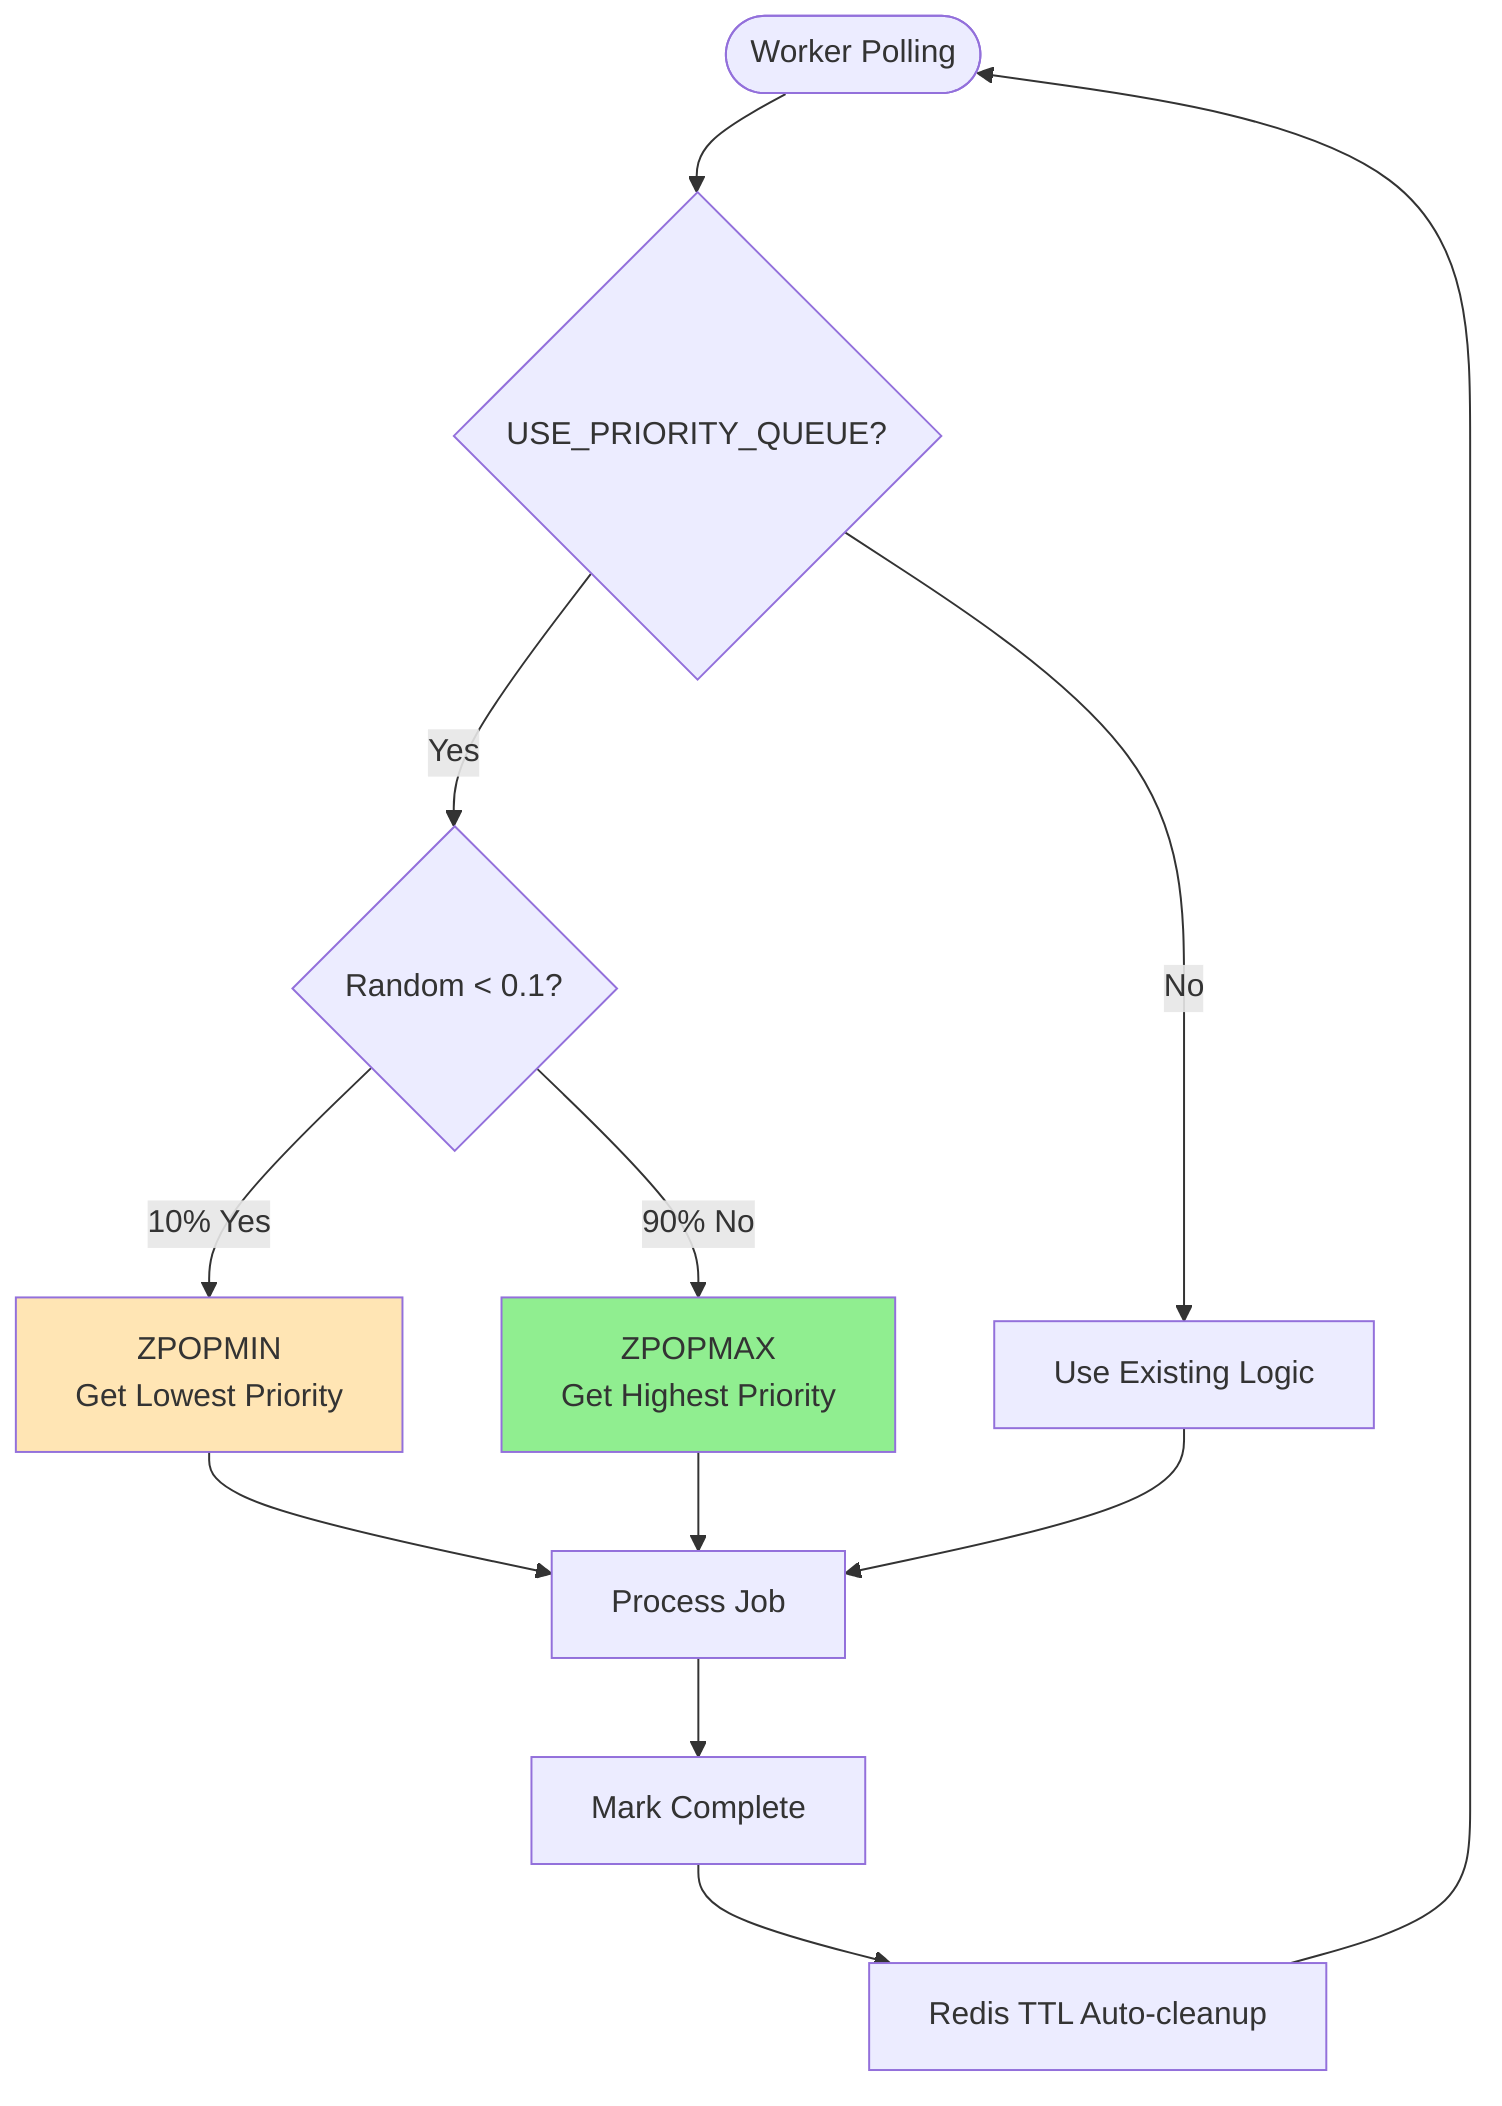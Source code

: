 flowchart TD
    Start([Worker Polling]) --> Check{USE_PRIORITY_QUEUE?}
    Check -->|No| Legacy[Use Existing Logic]
    Check -->|Yes| Random{Random < 0.1?}
    
    Random -->|10% Yes| LowPri[ZPOPMIN<br/>Get Lowest Priority]
    Random -->|90% No| HighPri[ZPOPMAX<br/>Get Highest Priority]
    
    LowPri --> Process[Process Job]
    HighPri --> Process
    Legacy --> Process
    
    Process --> Complete[Mark Complete]
    Complete --> Cleanup[Redis TTL Auto-cleanup]
    Cleanup --> Start
    
    style HighPri fill:#90EE90
    style LowPri fill:#FFE5B4